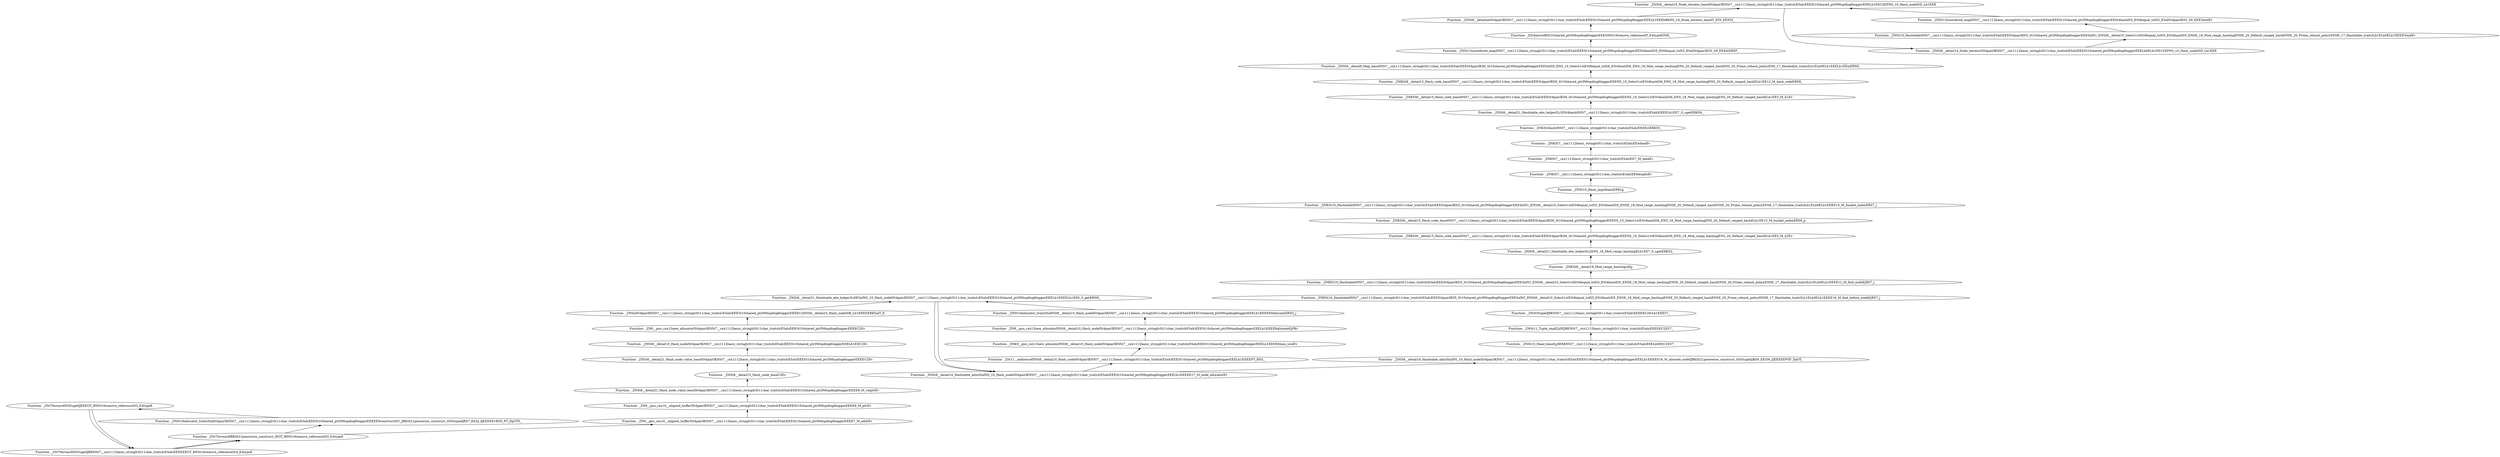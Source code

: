digraph {
	"Function- _ZSt7forwardISt5tupleIJEEEOT_RNSt16remove_referenceIS2_E4typeE"
	"Function- _ZSt7forwardISt5tupleIJRKNSt7__cxx1112basic_stringIcSt11char_traitsIcESaIcEEEEEEOT_RNSt16remove_referenceISA_E4typeE"
	"Function- _ZSt7forwardISt5tupleIJRKNSt7__cxx1112basic_stringIcSt11char_traitsIcESaIcEEEEEEOT_RNSt16remove_referenceISA_E4typeE" -> "Function- _ZSt7forwardISt5tupleIJEEEOT_RNSt16remove_referenceIS2_E4typeE" [dir=back]
	"Function- _ZSt7forwardIRKSt21piecewise_construct_tEOT_RNSt16remove_referenceIS3_E4typeE"
	"Function- _ZSt7forwardIRKSt21piecewise_construct_tEOT_RNSt16remove_referenceIS3_E4typeE" -> "Function- _ZSt7forwardISt5tupleIJRKNSt7__cxx1112basic_stringIcSt11char_traitsIcESaIcEEEEEEOT_RNSt16remove_referenceISA_E4typeE" [dir=back]
	"Function- _ZNSt16allocator_traitsISaISt4pairIKNSt7__cxx1112basic_stringIcSt11char_traitsIcESaIcEEESt10shared_ptrIN6spdlog6loggerEEEEE9constructISC_JRKSt21piecewise_construct_tSt5tupleIJRS7_EESJ_IJEEEEEvRSD_PT_DpOT0_"
	"Function- _ZNSt16allocator_traitsISaISt4pairIKNSt7__cxx1112basic_stringIcSt11char_traitsIcESaIcEEESt10shared_ptrIN6spdlog6loggerEEEEE9constructISC_JRKSt21piecewise_construct_tSt5tupleIJRS7_EESJ_IJEEEEEvRSD_PT_DpOT0_" -> "Function- _ZSt7forwardIRKSt21piecewise_construct_tEOT_RNSt16remove_referenceIS3_E4typeE" [dir=back]
	"Function- _ZSt7forwardISt5tupleIJEEEOT_RNSt16remove_referenceIS2_E4typeE"
	"Function- _ZSt7forwardISt5tupleIJEEEOT_RNSt16remove_referenceIS2_E4typeE" -> "Function- _ZNSt16allocator_traitsISaISt4pairIKNSt7__cxx1112basic_stringIcSt11char_traitsIcESaIcEEESt10shared_ptrIN6spdlog6loggerEEEEE9constructISC_JRKSt21piecewise_construct_tSt5tupleIJRS7_EESJ_IJEEEEEvRSD_PT_DpOT0_" [dir=back]
	"Function- _ZSt7forwardISt5tupleIJRKNSt7__cxx1112basic_stringIcSt11char_traitsIcESaIcEEEEEEOT_RNSt16remove_referenceISA_E4typeE"
	"Function- _ZSt7forwardISt5tupleIJRKNSt7__cxx1112basic_stringIcSt11char_traitsIcESaIcEEEEEEOT_RNSt16remove_referenceISA_E4typeE" -> "Function- _ZSt7forwardISt5tupleIJEEEOT_RNSt16remove_referenceIS2_E4typeE" [dir=back]
	"Function- _ZSt7forwardIRKSt21piecewise_construct_tEOT_RNSt16remove_referenceIS3_E4typeE"
	"Function- _ZSt7forwardIRKSt21piecewise_construct_tEOT_RNSt16remove_referenceIS3_E4typeE" -> "Function- _ZSt7forwardISt5tupleIJRKNSt7__cxx1112basic_stringIcSt11char_traitsIcESaIcEEEEEEOT_RNSt16remove_referenceISA_E4typeE" [dir=back]
	"Function- _ZN9__gnu_cxx16__aligned_bufferISt4pairIKNSt7__cxx1112basic_stringIcSt11char_traitsIcESaIcEEESt10shared_ptrIN6spdlog6loggerEEEE7_M_addrEv"
	"Function- _ZN9__gnu_cxx16__aligned_bufferISt4pairIKNSt7__cxx1112basic_stringIcSt11char_traitsIcESaIcEEESt10shared_ptrIN6spdlog6loggerEEEE7_M_addrEv" -> "Function- _ZSt7forwardIRKSt21piecewise_construct_tEOT_RNSt16remove_referenceIS3_E4typeE" [dir=back]
	"Function- _ZN9__gnu_cxx16__aligned_bufferISt4pairIKNSt7__cxx1112basic_stringIcSt11char_traitsIcESaIcEEESt10shared_ptrIN6spdlog6loggerEEEE6_M_ptrEv"
	"Function- _ZN9__gnu_cxx16__aligned_bufferISt4pairIKNSt7__cxx1112basic_stringIcSt11char_traitsIcESaIcEEESt10shared_ptrIN6spdlog6loggerEEEE6_M_ptrEv" -> "Function- _ZN9__gnu_cxx16__aligned_bufferISt4pairIKNSt7__cxx1112basic_stringIcSt11char_traitsIcESaIcEEESt10shared_ptrIN6spdlog6loggerEEEE7_M_addrEv" [dir=back]
	"Function- _ZNSt8__detail21_Hash_node_value_baseISt4pairIKNSt7__cxx1112basic_stringIcSt11char_traitsIcESaIcEEESt10shared_ptrIN6spdlog6loggerEEEE9_M_valptrEv"
	"Function- _ZNSt8__detail21_Hash_node_value_baseISt4pairIKNSt7__cxx1112basic_stringIcSt11char_traitsIcESaIcEEESt10shared_ptrIN6spdlog6loggerEEEE9_M_valptrEv" -> "Function- _ZN9__gnu_cxx16__aligned_bufferISt4pairIKNSt7__cxx1112basic_stringIcSt11char_traitsIcESaIcEEESt10shared_ptrIN6spdlog6loggerEEEE6_M_ptrEv" [dir=back]
	"Function- _ZNSt8__detail15_Hash_node_baseC2Ev"
	"Function- _ZNSt8__detail15_Hash_node_baseC2Ev" -> "Function- _ZNSt8__detail21_Hash_node_value_baseISt4pairIKNSt7__cxx1112basic_stringIcSt11char_traitsIcESaIcEEESt10shared_ptrIN6spdlog6loggerEEEE9_M_valptrEv" [dir=back]
	"Function- _ZNSt8__detail21_Hash_node_value_baseISt4pairIKNSt7__cxx1112basic_stringIcSt11char_traitsIcESaIcEEESt10shared_ptrIN6spdlog6loggerEEEEC2Ev"
	"Function- _ZNSt8__detail21_Hash_node_value_baseISt4pairIKNSt7__cxx1112basic_stringIcSt11char_traitsIcESaIcEEESt10shared_ptrIN6spdlog6loggerEEEEC2Ev" -> "Function- _ZNSt8__detail15_Hash_node_baseC2Ev" [dir=back]
	"Function- _ZNSt8__detail10_Hash_nodeISt4pairIKNSt7__cxx1112basic_stringIcSt11char_traitsIcESaIcEEESt10shared_ptrIN6spdlog6loggerEEELb1EEC2Ev"
	"Function- _ZNSt8__detail10_Hash_nodeISt4pairIKNSt7__cxx1112basic_stringIcSt11char_traitsIcESaIcEEESt10shared_ptrIN6spdlog6loggerEEELb1EEC2Ev" -> "Function- _ZNSt8__detail21_Hash_node_value_baseISt4pairIKNSt7__cxx1112basic_stringIcSt11char_traitsIcESaIcEEESt10shared_ptrIN6spdlog6loggerEEEEC2Ev" [dir=back]
	"Function- _ZN9__gnu_cxx13new_allocatorISt4pairIKNSt7__cxx1112basic_stringIcSt11char_traitsIcESaIcEEESt10shared_ptrIN6spdlog6loggerEEEEC2Ev"
	"Function- _ZN9__gnu_cxx13new_allocatorISt4pairIKNSt7__cxx1112basic_stringIcSt11char_traitsIcESaIcEEESt10shared_ptrIN6spdlog6loggerEEEEC2Ev" -> "Function- _ZNSt8__detail10_Hash_nodeISt4pairIKNSt7__cxx1112basic_stringIcSt11char_traitsIcESaIcEEESt10shared_ptrIN6spdlog6loggerEEELb1EEC2Ev" [dir=back]
	"Function- _ZNSaISt4pairIKNSt7__cxx1112basic_stringIcSt11char_traitsIcESaIcEEESt10shared_ptrIN6spdlog6loggerEEEEC2INSt8__detail10_Hash_nodeISB_Lb1EEEEERKSaIT_E"
	"Function- _ZNSaISt4pairIKNSt7__cxx1112basic_stringIcSt11char_traitsIcESaIcEEESt10shared_ptrIN6spdlog6loggerEEEEC2INSt8__detail10_Hash_nodeISB_Lb1EEEEERKSaIT_E" -> "Function- _ZN9__gnu_cxx13new_allocatorISt4pairIKNSt7__cxx1112basic_stringIcSt11char_traitsIcESaIcEEESt10shared_ptrIN6spdlog6loggerEEEEC2Ev" [dir=back]
	"Function- _ZNSt8__detail21_Hashtable_ebo_helperILi0ESaINS_10_Hash_nodeISt4pairIKNSt7__cxx1112basic_stringIcSt11char_traitsIcESaIcEEESt10shared_ptrIN6spdlog6loggerEEELb1EEEELb1EE6_S_getERSH_"
	"Function- _ZNSt8__detail21_Hashtable_ebo_helperILi0ESaINS_10_Hash_nodeISt4pairIKNSt7__cxx1112basic_stringIcSt11char_traitsIcESaIcEEESt10shared_ptrIN6spdlog6loggerEEELb1EEEELb1EE6_S_getERSH_" -> "Function- _ZNSaISt4pairIKNSt7__cxx1112basic_stringIcSt11char_traitsIcESaIcEEESt10shared_ptrIN6spdlog6loggerEEEEC2INSt8__detail10_Hash_nodeISB_Lb1EEEEERKSaIT_E" [dir=back]
	"Function- _ZNSt8__detail16_Hashtable_allocISaINS_10_Hash_nodeISt4pairIKNSt7__cxx1112basic_stringIcSt11char_traitsIcESaIcEEESt10shared_ptrIN6spdlog6loggerEEELb1EEEEE17_M_node_allocatorEv"
	"Function- _ZNSt8__detail16_Hashtable_allocISaINS_10_Hash_nodeISt4pairIKNSt7__cxx1112basic_stringIcSt11char_traitsIcESaIcEEESt10shared_ptrIN6spdlog6loggerEEELb1EEEEE17_M_node_allocatorEv" -> "Function- _ZNSt8__detail21_Hashtable_ebo_helperILi0ESaINS_10_Hash_nodeISt4pairIKNSt7__cxx1112basic_stringIcSt11char_traitsIcESaIcEEESt10shared_ptrIN6spdlog6loggerEEELb1EEEELb1EE6_S_getERSH_" [dir=back]
	"Function- _ZSt11__addressofINSt8__detail10_Hash_nodeISt4pairIKNSt7__cxx1112basic_stringIcSt11char_traitsIcESaIcEEESt10shared_ptrIN6spdlog6loggerEEELb1EEEEPT_RSG_"
	"Function- _ZSt11__addressofINSt8__detail10_Hash_nodeISt4pairIKNSt7__cxx1112basic_stringIcSt11char_traitsIcESaIcEEESt10shared_ptrIN6spdlog6loggerEEELb1EEEEPT_RSG_" -> "Function- _ZNSt8__detail16_Hashtable_allocISaINS_10_Hash_nodeISt4pairIKNSt7__cxx1112basic_stringIcSt11char_traitsIcESaIcEEESt10shared_ptrIN6spdlog6loggerEEELb1EEEEE17_M_node_allocatorEv" [dir=back]
	"Function- _ZNK9__gnu_cxx13new_allocatorINSt8__detail10_Hash_nodeISt4pairIKNSt7__cxx1112basic_stringIcSt11char_traitsIcESaIcEEESt10shared_ptrIN6spdlog6loggerEEELb1EEEE8max_sizeEv"
	"Function- _ZNK9__gnu_cxx13new_allocatorINSt8__detail10_Hash_nodeISt4pairIKNSt7__cxx1112basic_stringIcSt11char_traitsIcESaIcEEESt10shared_ptrIN6spdlog6loggerEEELb1EEEE8max_sizeEv" -> "Function- _ZSt11__addressofINSt8__detail10_Hash_nodeISt4pairIKNSt7__cxx1112basic_stringIcSt11char_traitsIcESaIcEEESt10shared_ptrIN6spdlog6loggerEEELb1EEEEPT_RSG_" [dir=back]
	"Function- _ZN9__gnu_cxx13new_allocatorINSt8__detail10_Hash_nodeISt4pairIKNSt7__cxx1112basic_stringIcSt11char_traitsIcESaIcEEESt10shared_ptrIN6spdlog6loggerEEELb1EEEE8allocateEjPKv"
	"Function- _ZN9__gnu_cxx13new_allocatorINSt8__detail10_Hash_nodeISt4pairIKNSt7__cxx1112basic_stringIcSt11char_traitsIcESaIcEEESt10shared_ptrIN6spdlog6loggerEEELb1EEEE8allocateEjPKv" -> "Function- _ZNK9__gnu_cxx13new_allocatorINSt8__detail10_Hash_nodeISt4pairIKNSt7__cxx1112basic_stringIcSt11char_traitsIcESaIcEEESt10shared_ptrIN6spdlog6loggerEEELb1EEEE8max_sizeEv" [dir=back]
	"Function- _ZNSt16allocator_traitsISaINSt8__detail10_Hash_nodeISt4pairIKNSt7__cxx1112basic_stringIcSt11char_traitsIcESaIcEEESt10shared_ptrIN6spdlog6loggerEEELb1EEEEE8allocateERSG_j"
	"Function- _ZNSt16allocator_traitsISaINSt8__detail10_Hash_nodeISt4pairIKNSt7__cxx1112basic_stringIcSt11char_traitsIcESaIcEEESt10shared_ptrIN6spdlog6loggerEEELb1EEEEE8allocateERSG_j" -> "Function- _ZN9__gnu_cxx13new_allocatorINSt8__detail10_Hash_nodeISt4pairIKNSt7__cxx1112basic_stringIcSt11char_traitsIcESaIcEEESt10shared_ptrIN6spdlog6loggerEEELb1EEEE8allocateEjPKv" [dir=back]
	"Function- _ZNSt8__detail21_Hashtable_ebo_helperILi0ESaINS_10_Hash_nodeISt4pairIKNSt7__cxx1112basic_stringIcSt11char_traitsIcESaIcEEESt10shared_ptrIN6spdlog6loggerEEELb1EEEELb1EE6_S_getERSH_"
	"Function- _ZNSt8__detail21_Hashtable_ebo_helperILi0ESaINS_10_Hash_nodeISt4pairIKNSt7__cxx1112basic_stringIcSt11char_traitsIcESaIcEEESt10shared_ptrIN6spdlog6loggerEEELb1EEEELb1EE6_S_getERSH_" -> "Function- _ZNSt16allocator_traitsISaINSt8__detail10_Hash_nodeISt4pairIKNSt7__cxx1112basic_stringIcSt11char_traitsIcESaIcEEESt10shared_ptrIN6spdlog6loggerEEELb1EEEEE8allocateERSG_j" [dir=back]
	"Function- _ZNSt8__detail16_Hashtable_allocISaINS_10_Hash_nodeISt4pairIKNSt7__cxx1112basic_stringIcSt11char_traitsIcESaIcEEESt10shared_ptrIN6spdlog6loggerEEELb1EEEEE17_M_node_allocatorEv"
	"Function- _ZNSt8__detail16_Hashtable_allocISaINS_10_Hash_nodeISt4pairIKNSt7__cxx1112basic_stringIcSt11char_traitsIcESaIcEEESt10shared_ptrIN6spdlog6loggerEEELb1EEEEE17_M_node_allocatorEv" -> "Function- _ZNSt8__detail21_Hashtable_ebo_helperILi0ESaINS_10_Hash_nodeISt4pairIKNSt7__cxx1112basic_stringIcSt11char_traitsIcESaIcEEESt10shared_ptrIN6spdlog6loggerEEELb1EEEELb1EE6_S_getERSH_" [dir=back]
	"Function- _ZNSt8__detail16_Hashtable_allocISaINS_10_Hash_nodeISt4pairIKNSt7__cxx1112basic_stringIcSt11char_traitsIcESaIcEEESt10shared_ptrIN6spdlog6loggerEEELb1EEEEE16_M_allocate_nodeIJRKSt21piecewise_construct_tSt5tupleIJRS9_EESM_IJEEEEEPSF_DpOT_"
	"Function- _ZNSt8__detail16_Hashtable_allocISaINS_10_Hash_nodeISt4pairIKNSt7__cxx1112basic_stringIcSt11char_traitsIcESaIcEEESt10shared_ptrIN6spdlog6loggerEEELb1EEEEE16_M_allocate_nodeIJRKSt21piecewise_construct_tSt5tupleIJRS9_EESM_IJEEEEEPSF_DpOT_" -> "Function- _ZNSt8__detail16_Hashtable_allocISaINS_10_Hash_nodeISt4pairIKNSt7__cxx1112basic_stringIcSt11char_traitsIcESaIcEEESt10shared_ptrIN6spdlog6loggerEEELb1EEEEE17_M_node_allocatorEv" [dir=back]
	"Function- _ZNSt10_Head_baseILj0ERKNSt7__cxx1112basic_stringIcSt11char_traitsIcESaIcEEELb0EEC2ES7_"
	"Function- _ZNSt10_Head_baseILj0ERKNSt7__cxx1112basic_stringIcSt11char_traitsIcESaIcEEELb0EEC2ES7_" -> "Function- _ZNSt8__detail16_Hashtable_allocISaINS_10_Hash_nodeISt4pairIKNSt7__cxx1112basic_stringIcSt11char_traitsIcESaIcEEESt10shared_ptrIN6spdlog6loggerEEELb1EEEEE16_M_allocate_nodeIJRKSt21piecewise_construct_tSt5tupleIJRS9_EESM_IJEEEEEPSF_DpOT_" [dir=back]
	"Function- _ZNSt11_Tuple_implILj0EJRKNSt7__cxx1112basic_stringIcSt11char_traitsIcESaIcEEEEEC2ES7_"
	"Function- _ZNSt11_Tuple_implILj0EJRKNSt7__cxx1112basic_stringIcSt11char_traitsIcESaIcEEEEEC2ES7_" -> "Function- _ZNSt10_Head_baseILj0ERKNSt7__cxx1112basic_stringIcSt11char_traitsIcESaIcEEELb0EEC2ES7_" [dir=back]
	"Function- _ZNSt5tupleIJRKNSt7__cxx1112basic_stringIcSt11char_traitsIcESaIcEEEEEC2IvLb1EEES7_"
	"Function- _ZNSt5tupleIJRKNSt7__cxx1112basic_stringIcSt11char_traitsIcESaIcEEEEEC2IvLb1EEES7_" -> "Function- _ZNSt11_Tuple_implILj0EJRKNSt7__cxx1112basic_stringIcSt11char_traitsIcESaIcEEEEEC2ES7_" [dir=back]
	"Function- _ZNKSt10_HashtableINSt7__cxx1112basic_stringIcSt11char_traitsIcESaIcEEESt4pairIKS5_St10shared_ptrIN6spdlog6loggerEEESaISC_ENSt8__detail10_Select1stESt8equal_toIS5_ESt4hashIS5_ENSE_18_Mod_range_hashingENSE_20_Default_ranged_hashENSE_20_Prime_rehash_policyENSE_17_Hashtable_traitsILb1ELb0ELb1EEEE19_M_find_before_nodeEjRS7_j"
	"Function- _ZNKSt10_HashtableINSt7__cxx1112basic_stringIcSt11char_traitsIcESaIcEEESt4pairIKS5_St10shared_ptrIN6spdlog6loggerEEESaISC_ENSt8__detail10_Select1stESt8equal_toIS5_ESt4hashIS5_ENSE_18_Mod_range_hashingENSE_20_Default_ranged_hashENSE_20_Prime_rehash_policyENSE_17_Hashtable_traitsILb1ELb0ELb1EEEE19_M_find_before_nodeEjRS7_j" -> "Function- _ZNSt5tupleIJRKNSt7__cxx1112basic_stringIcSt11char_traitsIcESaIcEEEEEC2IvLb1EEES7_" [dir=back]
	"Function- _ZNKSt10_HashtableINSt7__cxx1112basic_stringIcSt11char_traitsIcESaIcEEESt4pairIKS5_St10shared_ptrIN6spdlog6loggerEEESaISC_ENSt8__detail10_Select1stESt8equal_toIS5_ESt4hashIS5_ENSE_18_Mod_range_hashingENSE_20_Default_ranged_hashENSE_20_Prime_rehash_policyENSE_17_Hashtable_traitsILb1ELb0ELb1EEEE12_M_find_nodeEjRS7_j"
	"Function- _ZNKSt10_HashtableINSt7__cxx1112basic_stringIcSt11char_traitsIcESaIcEEESt4pairIKS5_St10shared_ptrIN6spdlog6loggerEEESaISC_ENSt8__detail10_Select1stESt8equal_toIS5_ESt4hashIS5_ENSE_18_Mod_range_hashingENSE_20_Default_ranged_hashENSE_20_Prime_rehash_policyENSE_17_Hashtable_traitsILb1ELb0ELb1EEEE12_M_find_nodeEjRS7_j" -> "Function- _ZNKSt10_HashtableINSt7__cxx1112basic_stringIcSt11char_traitsIcESaIcEEESt4pairIKS5_St10shared_ptrIN6spdlog6loggerEEESaISC_ENSt8__detail10_Select1stESt8equal_toIS5_ESt4hashIS5_ENSE_18_Mod_range_hashingENSE_20_Default_ranged_hashENSE_20_Prime_rehash_policyENSE_17_Hashtable_traitsILb1ELb0ELb1EEEE19_M_find_before_nodeEjRS7_j" [dir=back]
	"Function- _ZNKSt8__detail18_Mod_range_hashingclEjj"
	"Function- _ZNKSt8__detail18_Mod_range_hashingclEjj" -> "Function- _ZNKSt10_HashtableINSt7__cxx1112basic_stringIcSt11char_traitsIcESaIcEEESt4pairIKS5_St10shared_ptrIN6spdlog6loggerEEESaISC_ENSt8__detail10_Select1stESt8equal_toIS5_ESt4hashIS5_ENSE_18_Mod_range_hashingENSE_20_Default_ranged_hashENSE_20_Prime_rehash_policyENSE_17_Hashtable_traitsILb1ELb0ELb1EEEE12_M_find_nodeEjRS7_j" [dir=back]
	"Function- _ZNSt8__detail21_Hashtable_ebo_helperILi2ENS_18_Mod_range_hashingELb1EE7_S_cgetERKS2_"
	"Function- _ZNSt8__detail21_Hashtable_ebo_helperILi2ENS_18_Mod_range_hashingELb1EE7_S_cgetERKS2_" -> "Function- _ZNKSt8__detail18_Mod_range_hashingclEjj" [dir=back]
	"Function- _ZNKSt8__detail15_Hash_code_baseINSt7__cxx1112basic_stringIcSt11char_traitsIcESaIcEEESt4pairIKS6_St10shared_ptrIN6spdlog6loggerEEENS_10_Select1stESt4hashIS6_ENS_18_Mod_range_hashingENS_20_Default_ranged_hashELb1EE5_M_h2Ev"
	"Function- _ZNKSt8__detail15_Hash_code_baseINSt7__cxx1112basic_stringIcSt11char_traitsIcESaIcEEESt4pairIKS6_St10shared_ptrIN6spdlog6loggerEEENS_10_Select1stESt4hashIS6_ENS_18_Mod_range_hashingENS_20_Default_ranged_hashELb1EE5_M_h2Ev" -> "Function- _ZNSt8__detail21_Hashtable_ebo_helperILi2ENS_18_Mod_range_hashingELb1EE7_S_cgetERKS2_" [dir=back]
	"Function- _ZNKSt8__detail15_Hash_code_baseINSt7__cxx1112basic_stringIcSt11char_traitsIcESaIcEEESt4pairIKS6_St10shared_ptrIN6spdlog6loggerEEENS_10_Select1stESt4hashIS6_ENS_18_Mod_range_hashingENS_20_Default_ranged_hashELb1EE15_M_bucket_indexERS8_jj"
	"Function- _ZNKSt8__detail15_Hash_code_baseINSt7__cxx1112basic_stringIcSt11char_traitsIcESaIcEEESt4pairIKS6_St10shared_ptrIN6spdlog6loggerEEENS_10_Select1stESt4hashIS6_ENS_18_Mod_range_hashingENS_20_Default_ranged_hashELb1EE15_M_bucket_indexERS8_jj" -> "Function- _ZNKSt8__detail15_Hash_code_baseINSt7__cxx1112basic_stringIcSt11char_traitsIcESaIcEEESt4pairIKS6_St10shared_ptrIN6spdlog6loggerEEENS_10_Select1stESt4hashIS6_ENS_18_Mod_range_hashingENS_20_Default_ranged_hashELb1EE5_M_h2Ev" [dir=back]
	"Function- _ZNKSt10_HashtableINSt7__cxx1112basic_stringIcSt11char_traitsIcESaIcEEESt4pairIKS5_St10shared_ptrIN6spdlog6loggerEEESaISC_ENSt8__detail10_Select1stESt8equal_toIS5_ESt4hashIS5_ENSE_18_Mod_range_hashingENSE_20_Default_ranged_hashENSE_20_Prime_rehash_policyENSE_17_Hashtable_traitsILb1ELb0ELb1EEEE15_M_bucket_indexERS7_j"
	"Function- _ZNKSt10_HashtableINSt7__cxx1112basic_stringIcSt11char_traitsIcESaIcEEESt4pairIKS5_St10shared_ptrIN6spdlog6loggerEEESaISC_ENSt8__detail10_Select1stESt8equal_toIS5_ESt4hashIS5_ENSE_18_Mod_range_hashingENSE_20_Default_ranged_hashENSE_20_Prime_rehash_policyENSE_17_Hashtable_traitsILb1ELb0ELb1EEEE15_M_bucket_indexERS7_j" -> "Function- _ZNKSt8__detail15_Hash_code_baseINSt7__cxx1112basic_stringIcSt11char_traitsIcESaIcEEESt4pairIKS6_St10shared_ptrIN6spdlog6loggerEEENS_10_Select1stESt4hashIS6_ENS_18_Mod_range_hashingENS_20_Default_ranged_hashELb1EE15_M_bucket_indexERS8_jj" [dir=back]
	"Function- _ZNSt10_Hash_impl4hashEPKvjj"
	"Function- _ZNSt10_Hash_impl4hashEPKvjj" -> "Function- _ZNKSt10_HashtableINSt7__cxx1112basic_stringIcSt11char_traitsIcESaIcEEESt4pairIKS5_St10shared_ptrIN6spdlog6loggerEEESaISC_ENSt8__detail10_Select1stESt8equal_toIS5_ESt4hashIS5_ENSE_18_Mod_range_hashingENSE_20_Default_ranged_hashENSE_20_Prime_rehash_policyENSE_17_Hashtable_traitsILb1ELb0ELb1EEEE15_M_bucket_indexERS7_j" [dir=back]
	"Function- _ZNKSt7__cxx1112basic_stringIcSt11char_traitsIcESaIcEE6lengthEv"
	"Function- _ZNKSt7__cxx1112basic_stringIcSt11char_traitsIcESaIcEE6lengthEv" -> "Function- _ZNSt10_Hash_impl4hashEPKvjj" [dir=back]
	"Function- _ZNKSt7__cxx1112basic_stringIcSt11char_traitsIcESaIcEE7_M_dataEv"
	"Function- _ZNKSt7__cxx1112basic_stringIcSt11char_traitsIcESaIcEE7_M_dataEv" -> "Function- _ZNKSt7__cxx1112basic_stringIcSt11char_traitsIcESaIcEE6lengthEv" [dir=back]
	"Function- _ZNKSt7__cxx1112basic_stringIcSt11char_traitsIcESaIcEE4dataEv"
	"Function- _ZNKSt7__cxx1112basic_stringIcSt11char_traitsIcESaIcEE4dataEv" -> "Function- _ZNKSt7__cxx1112basic_stringIcSt11char_traitsIcESaIcEE7_M_dataEv" [dir=back]
	"Function- _ZNKSt4hashINSt7__cxx1112basic_stringIcSt11char_traitsIcESaIcEEEEclERKS5_"
	"Function- _ZNKSt4hashINSt7__cxx1112basic_stringIcSt11char_traitsIcESaIcEEEEclERKS5_" -> "Function- _ZNKSt7__cxx1112basic_stringIcSt11char_traitsIcESaIcEE4dataEv" [dir=back]
	"Function- _ZNSt8__detail21_Hashtable_ebo_helperILi1ESt4hashINSt7__cxx1112basic_stringIcSt11char_traitsIcESaIcEEEELb1EE7_S_cgetERKS9_"
	"Function- _ZNSt8__detail21_Hashtable_ebo_helperILi1ESt4hashINSt7__cxx1112basic_stringIcSt11char_traitsIcESaIcEEEELb1EE7_S_cgetERKS9_" -> "Function- _ZNKSt4hashINSt7__cxx1112basic_stringIcSt11char_traitsIcESaIcEEEEclERKS5_" [dir=back]
	"Function- _ZNKSt8__detail15_Hash_code_baseINSt7__cxx1112basic_stringIcSt11char_traitsIcESaIcEEESt4pairIKS6_St10shared_ptrIN6spdlog6loggerEEENS_10_Select1stESt4hashIS6_ENS_18_Mod_range_hashingENS_20_Default_ranged_hashELb1EE5_M_h1Ev"
	"Function- _ZNKSt8__detail15_Hash_code_baseINSt7__cxx1112basic_stringIcSt11char_traitsIcESaIcEEESt4pairIKS6_St10shared_ptrIN6spdlog6loggerEEENS_10_Select1stESt4hashIS6_ENS_18_Mod_range_hashingENS_20_Default_ranged_hashELb1EE5_M_h1Ev" -> "Function- _ZNSt8__detail21_Hashtable_ebo_helperILi1ESt4hashINSt7__cxx1112basic_stringIcSt11char_traitsIcESaIcEEEELb1EE7_S_cgetERKS9_" [dir=back]
	"Function- _ZNKSt8__detail15_Hash_code_baseINSt7__cxx1112basic_stringIcSt11char_traitsIcESaIcEEESt4pairIKS6_St10shared_ptrIN6spdlog6loggerEEENS_10_Select1stESt4hashIS6_ENS_18_Mod_range_hashingENS_20_Default_ranged_hashELb1EE12_M_hash_codeERS8_"
	"Function- _ZNKSt8__detail15_Hash_code_baseINSt7__cxx1112basic_stringIcSt11char_traitsIcESaIcEEESt4pairIKS6_St10shared_ptrIN6spdlog6loggerEEENS_10_Select1stESt4hashIS6_ENS_18_Mod_range_hashingENS_20_Default_ranged_hashELb1EE12_M_hash_codeERS8_" -> "Function- _ZNKSt8__detail15_Hash_code_baseINSt7__cxx1112basic_stringIcSt11char_traitsIcESaIcEEESt4pairIKS6_St10shared_ptrIN6spdlog6loggerEEENS_10_Select1stESt4hashIS6_ENS_18_Mod_range_hashingENS_20_Default_ranged_hashELb1EE5_M_h1Ev" [dir=back]
	"Function- _ZNSt8__detail9_Map_baseINSt7__cxx1112basic_stringIcSt11char_traitsIcESaIcEEESt4pairIKS6_St10shared_ptrIN6spdlog6loggerEEESaISD_ENS_10_Select1stESt8equal_toIS6_ESt4hashIS6_ENS_18_Mod_range_hashingENS_20_Default_ranged_hashENS_20_Prime_rehash_policyENS_17_Hashtable_traitsILb1ELb0ELb1EEELb1EEixERS8_"
	"Function- _ZNSt8__detail9_Map_baseINSt7__cxx1112basic_stringIcSt11char_traitsIcESaIcEEESt4pairIKS6_St10shared_ptrIN6spdlog6loggerEEESaISD_ENS_10_Select1stESt8equal_toIS6_ESt4hashIS6_ENS_18_Mod_range_hashingENS_20_Default_ranged_hashENS_20_Prime_rehash_policyENS_17_Hashtable_traitsILb1ELb0ELb1EEELb1EEixERS8_" -> "Function- _ZNKSt8__detail15_Hash_code_baseINSt7__cxx1112basic_stringIcSt11char_traitsIcESaIcEEESt4pairIKS6_St10shared_ptrIN6spdlog6loggerEEENS_10_Select1stESt4hashIS6_ENS_18_Mod_range_hashingENS_20_Default_ranged_hashELb1EE12_M_hash_codeERS8_" [dir=back]
	"Function- _ZNSt13unordered_mapINSt7__cxx1112basic_stringIcSt11char_traitsIcESaIcEEESt10shared_ptrIN6spdlog6loggerEESt4hashIS5_ESt8equal_toIS5_ESaISt4pairIKS5_S9_EEEixERSF_"
	"Function- _ZNSt13unordered_mapINSt7__cxx1112basic_stringIcSt11char_traitsIcESaIcEEESt10shared_ptrIN6spdlog6loggerEESt4hashIS5_ESt8equal_toIS5_ESaISt4pairIKS5_S9_EEEixERSF_" -> "Function- _ZNSt8__detail9_Map_baseINSt7__cxx1112basic_stringIcSt11char_traitsIcESaIcEEESt4pairIKS6_St10shared_ptrIN6spdlog6loggerEEESaISD_ENS_10_Select1stESt8equal_toIS6_ESt4hashIS6_ENS_18_Mod_range_hashingENS_20_Default_ranged_hashENS_20_Prime_rehash_policyENS_17_Hashtable_traitsILb1ELb0ELb1EEELb1EEixERS8_" [dir=back]
	"Function- _ZSt4moveIRSt10shared_ptrIN6spdlog6loggerEEEONSt16remove_referenceIT_E4typeEOS6_"
	"Function- _ZSt4moveIRSt10shared_ptrIN6spdlog6loggerEEEONSt16remove_referenceIT_E4typeEOS6_" -> "Function- _ZNSt13unordered_mapINSt7__cxx1112basic_stringIcSt11char_traitsIcESaIcEEESt10shared_ptrIN6spdlog6loggerEESt4hashIS5_ESt8equal_toIS5_ESaISt4pairIKS5_S9_EEEixERSF_" [dir=back]
	"Function- _ZNSt8__detailneISt4pairIKNSt7__cxx1112basic_stringIcSt11char_traitsIcESaIcEEESt10shared_ptrIN6spdlog6loggerEEELb1EEEbRKNS_19_Node_iterator_baseIT_XT0_EEESI_"
	"Function- _ZNSt8__detailneISt4pairIKNSt7__cxx1112basic_stringIcSt11char_traitsIcESaIcEEESt10shared_ptrIN6spdlog6loggerEEELb1EEEbRKNS_19_Node_iterator_baseIT_XT0_EEESI_" -> "Function- _ZSt4moveIRSt10shared_ptrIN6spdlog6loggerEEEONSt16remove_referenceIT_E4typeEOS6_" [dir=back]
	"Function- _ZNSt8__detail19_Node_iterator_baseISt4pairIKNSt7__cxx1112basic_stringIcSt11char_traitsIcESaIcEEESt10shared_ptrIN6spdlog6loggerEEELb1EEC2EPNS_10_Hash_nodeISD_Lb1EEE"
	"Function- _ZNSt8__detail19_Node_iterator_baseISt4pairIKNSt7__cxx1112basic_stringIcSt11char_traitsIcESaIcEEESt10shared_ptrIN6spdlog6loggerEEELb1EEC2EPNS_10_Hash_nodeISD_Lb1EEE" -> "Function- _ZNSt8__detailneISt4pairIKNSt7__cxx1112basic_stringIcSt11char_traitsIcESaIcEEESt10shared_ptrIN6spdlog6loggerEEELb1EEEbRKNS_19_Node_iterator_baseIT_XT0_EEESI_" [dir=back]
	"Function- _ZNSt8__detail14_Node_iteratorISt4pairIKNSt7__cxx1112basic_stringIcSt11char_traitsIcESaIcEEESt10shared_ptrIN6spdlog6loggerEEELb0ELb1EEC2EPNS_10_Hash_nodeISD_Lb1EEE"
	"Function- _ZNSt8__detail14_Node_iteratorISt4pairIKNSt7__cxx1112basic_stringIcSt11char_traitsIcESaIcEEESt10shared_ptrIN6spdlog6loggerEEELb0ELb1EEC2EPNS_10_Hash_nodeISD_Lb1EEE" -> "Function- _ZNSt8__detail19_Node_iterator_baseISt4pairIKNSt7__cxx1112basic_stringIcSt11char_traitsIcESaIcEEESt10shared_ptrIN6spdlog6loggerEEELb1EEC2EPNS_10_Hash_nodeISD_Lb1EEE" [dir=back]
	"Function- _ZNSt10_HashtableINSt7__cxx1112basic_stringIcSt11char_traitsIcESaIcEEESt4pairIKS5_St10shared_ptrIN6spdlog6loggerEEESaISC_ENSt8__detail10_Select1stESt8equal_toIS5_ESt4hashIS5_ENSE_18_Mod_range_hashingENSE_20_Default_ranged_hashENSE_20_Prime_rehash_policyENSE_17_Hashtable_traitsILb1ELb0ELb1EEEE3endEv"
	"Function- _ZNSt10_HashtableINSt7__cxx1112basic_stringIcSt11char_traitsIcESaIcEEESt4pairIKS5_St10shared_ptrIN6spdlog6loggerEEESaISC_ENSt8__detail10_Select1stESt8equal_toIS5_ESt4hashIS5_ENSE_18_Mod_range_hashingENSE_20_Default_ranged_hashENSE_20_Prime_rehash_policyENSE_17_Hashtable_traitsILb1ELb0ELb1EEEE3endEv" -> "Function- _ZNSt8__detail14_Node_iteratorISt4pairIKNSt7__cxx1112basic_stringIcSt11char_traitsIcESaIcEEESt10shared_ptrIN6spdlog6loggerEEELb0ELb1EEC2EPNS_10_Hash_nodeISD_Lb1EEE" [dir=back]
	"Function- _ZNSt13unordered_mapINSt7__cxx1112basic_stringIcSt11char_traitsIcESaIcEEESt10shared_ptrIN6spdlog6loggerEESt4hashIS5_ESt8equal_toIS5_ESaISt4pairIKS5_S9_EEE3endEv"
	"Function- _ZNSt13unordered_mapINSt7__cxx1112basic_stringIcSt11char_traitsIcESaIcEEESt10shared_ptrIN6spdlog6loggerEESt4hashIS5_ESt8equal_toIS5_ESaISt4pairIKS5_S9_EEE3endEv" -> "Function- _ZNSt10_HashtableINSt7__cxx1112basic_stringIcSt11char_traitsIcESaIcEEESt4pairIKS5_St10shared_ptrIN6spdlog6loggerEEESaISC_ENSt8__detail10_Select1stESt8equal_toIS5_ESt4hashIS5_ENSE_18_Mod_range_hashingENSE_20_Default_ranged_hashENSE_20_Prime_rehash_policyENSE_17_Hashtable_traitsILb1ELb0ELb1EEEE3endEv" [dir=back]
	"Function- _ZNSt8__detail19_Node_iterator_baseISt4pairIKNSt7__cxx1112basic_stringIcSt11char_traitsIcESaIcEEESt10shared_ptrIN6spdlog6loggerEEELb1EEC2EPNS_10_Hash_nodeISD_Lb1EEE"
	"Function- _ZNSt8__detail19_Node_iterator_baseISt4pairIKNSt7__cxx1112basic_stringIcSt11char_traitsIcESaIcEEESt10shared_ptrIN6spdlog6loggerEEELb1EEC2EPNS_10_Hash_nodeISD_Lb1EEE" -> "Function- _ZNSt13unordered_mapINSt7__cxx1112basic_stringIcSt11char_traitsIcESaIcEEESt10shared_ptrIN6spdlog6loggerEESt4hashIS5_ESt8equal_toIS5_ESaISt4pairIKS5_S9_EEE3endEv" [dir=back]
}
